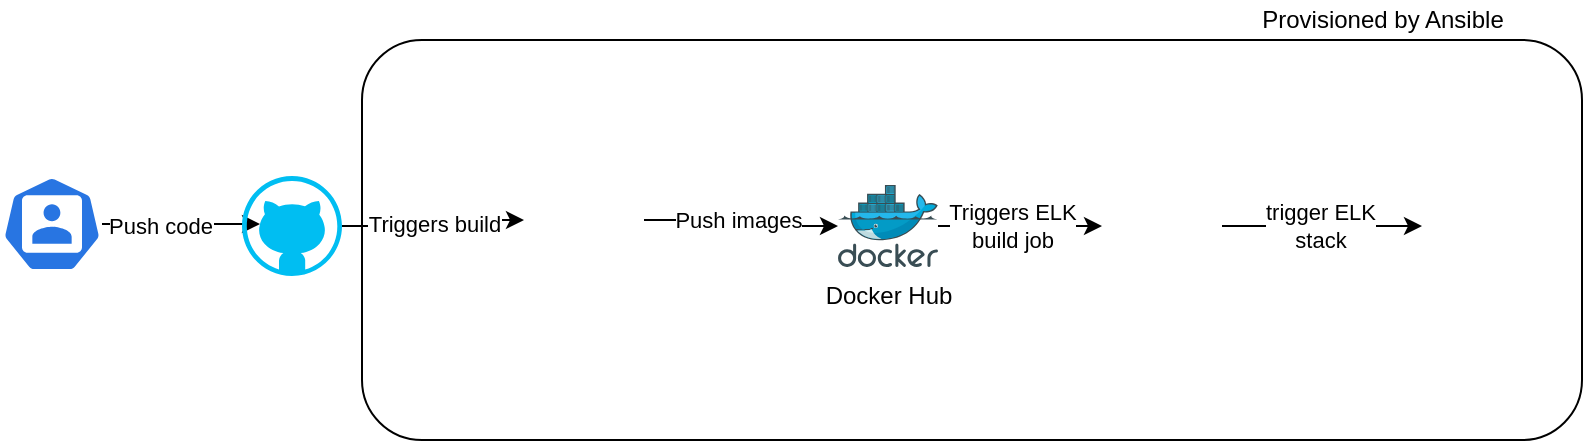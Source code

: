 <mxfile version="14.9.8" type="github">
  <diagram id="Siw_TYlSQqhXZrjCrece" name="Page-1">
    <mxGraphModel dx="1426" dy="794" grid="1" gridSize="10" guides="1" tooltips="1" connect="1" arrows="1" fold="1" page="1" pageScale="1" pageWidth="827" pageHeight="1169" math="0" shadow="0">
      <root>
        <mxCell id="0" />
        <mxCell id="1" parent="0" />
        <mxCell id="YHX8rzLhsFBbTCI5X96X-23" value="" style="rounded=1;whiteSpace=wrap;html=1;" parent="1" vertex="1">
          <mxGeometry x="210" y="140" width="610" height="200" as="geometry" />
        </mxCell>
        <mxCell id="YHX8rzLhsFBbTCI5X96X-3" style="edgeStyle=orthogonalEdgeStyle;rounded=0;orthogonalLoop=1;jettySize=auto;html=1;entryX=0.18;entryY=0.48;entryDx=0;entryDy=0;entryPerimeter=0;" parent="1" source="YHX8rzLhsFBbTCI5X96X-1" target="YHX8rzLhsFBbTCI5X96X-2" edge="1">
          <mxGeometry relative="1" as="geometry" />
        </mxCell>
        <mxCell id="YHX8rzLhsFBbTCI5X96X-11" value="Push code" style="edgeLabel;html=1;align=center;verticalAlign=middle;resizable=0;points=[];" parent="YHX8rzLhsFBbTCI5X96X-3" vertex="1" connectable="0">
          <mxGeometry x="-0.266" y="-1" relative="1" as="geometry">
            <mxPoint as="offset" />
          </mxGeometry>
        </mxCell>
        <mxCell id="YHX8rzLhsFBbTCI5X96X-1" value="" style="html=1;dashed=0;whitespace=wrap;fillColor=#2875E2;strokeColor=#ffffff;points=[[0.005,0.63,0],[0.1,0.2,0],[0.9,0.2,0],[0.5,0,0],[0.995,0.63,0],[0.72,0.99,0],[0.5,1,0],[0.28,0.99,0]];shape=mxgraph.kubernetes.icon;prIcon=user" parent="1" vertex="1">
          <mxGeometry x="30" y="208" width="50" height="48" as="geometry" />
        </mxCell>
        <mxCell id="YHX8rzLhsFBbTCI5X96X-5" value="Triggers build" style="edgeStyle=orthogonalEdgeStyle;rounded=0;orthogonalLoop=1;jettySize=auto;html=1;entryX=0;entryY=0.5;entryDx=0;entryDy=0;" parent="1" source="YHX8rzLhsFBbTCI5X96X-2" target="YHX8rzLhsFBbTCI5X96X-4" edge="1">
          <mxGeometry relative="1" as="geometry">
            <mxPoint x="330" y="233" as="targetPoint" />
          </mxGeometry>
        </mxCell>
        <mxCell id="YHX8rzLhsFBbTCI5X96X-2" value="" style="verticalLabelPosition=bottom;html=1;verticalAlign=top;align=center;strokeColor=none;fillColor=#00BEF2;shape=mxgraph.azure.github_code;pointerEvents=1;" parent="1" vertex="1">
          <mxGeometry x="150" y="208" width="50" height="50" as="geometry" />
        </mxCell>
        <mxCell id="YHX8rzLhsFBbTCI5X96X-10" style="edgeStyle=orthogonalEdgeStyle;rounded=0;orthogonalLoop=1;jettySize=auto;html=1;" parent="1" source="YHX8rzLhsFBbTCI5X96X-4" target="YHX8rzLhsFBbTCI5X96X-8" edge="1">
          <mxGeometry relative="1" as="geometry" />
        </mxCell>
        <mxCell id="YHX8rzLhsFBbTCI5X96X-12" value="Push images" style="edgeLabel;html=1;align=center;verticalAlign=middle;resizable=0;points=[];" parent="YHX8rzLhsFBbTCI5X96X-10" vertex="1" connectable="0">
          <mxGeometry x="-0.255" y="-1" relative="1" as="geometry">
            <mxPoint x="9" y="-1" as="offset" />
          </mxGeometry>
        </mxCell>
        <mxCell id="YHX8rzLhsFBbTCI5X96X-4" value="" style="shape=image;html=1;verticalAlign=top;verticalLabelPosition=bottom;labelBackgroundColor=#ffffff;imageAspect=0;aspect=fixed;image=https://cdn4.iconfinder.com/data/icons/logos-brands-5/24/jenkins-128.png" parent="1" vertex="1">
          <mxGeometry x="291" y="200" width="60" height="60" as="geometry" />
        </mxCell>
        <mxCell id="YHX8rzLhsFBbTCI5X96X-13" style="edgeStyle=orthogonalEdgeStyle;rounded=0;orthogonalLoop=1;jettySize=auto;html=1;" parent="1" source="YHX8rzLhsFBbTCI5X96X-8" target="YHX8rzLhsFBbTCI5X96X-14" edge="1">
          <mxGeometry relative="1" as="geometry">
            <mxPoint x="590" y="232" as="targetPoint" />
            <Array as="points">
              <mxPoint x="520" y="233" />
              <mxPoint x="520" y="233" />
            </Array>
          </mxGeometry>
        </mxCell>
        <mxCell id="YHX8rzLhsFBbTCI5X96X-17" value="Triggers ELK&lt;br&gt;build job" style="edgeLabel;html=1;align=center;verticalAlign=middle;resizable=0;points=[];" parent="YHX8rzLhsFBbTCI5X96X-13" vertex="1" connectable="0">
          <mxGeometry x="-0.114" relative="1" as="geometry">
            <mxPoint as="offset" />
          </mxGeometry>
        </mxCell>
        <mxCell id="YHX8rzLhsFBbTCI5X96X-8" value="Docker Hub" style="aspect=fixed;html=1;points=[];align=center;image;fontSize=12;image=img/lib/mscae/Docker.svg;" parent="1" vertex="1">
          <mxGeometry x="448" y="212.5" width="50" height="41" as="geometry" />
        </mxCell>
        <mxCell id="YHX8rzLhsFBbTCI5X96X-19" value="trigger ELK &lt;br&gt;stack" style="edgeStyle=orthogonalEdgeStyle;rounded=0;orthogonalLoop=1;jettySize=auto;html=1;" parent="1" source="YHX8rzLhsFBbTCI5X96X-14" target="YHX8rzLhsFBbTCI5X96X-18" edge="1">
          <mxGeometry x="-0.017" relative="1" as="geometry">
            <mxPoint x="720" y="233" as="targetPoint" />
            <mxPoint as="offset" />
          </mxGeometry>
        </mxCell>
        <mxCell id="YHX8rzLhsFBbTCI5X96X-14" value="" style="shape=image;html=1;verticalAlign=top;verticalLabelPosition=bottom;labelBackgroundColor=#ffffff;imageAspect=0;aspect=fixed;image=https://cdn4.iconfinder.com/data/icons/logos-brands-5/24/jenkins-128.png" parent="1" vertex="1">
          <mxGeometry x="580" y="203" width="60" height="60" as="geometry" />
        </mxCell>
        <mxCell id="YHX8rzLhsFBbTCI5X96X-18" value="" style="shape=image;html=1;verticalAlign=top;verticalLabelPosition=bottom;labelBackgroundColor=#ffffff;imageAspect=0;aspect=fixed;image=https://cdn4.iconfinder.com/data/icons/logos-brands-5/24/elasticsearch-128.png" parent="1" vertex="1">
          <mxGeometry x="740" y="197" width="72" height="72" as="geometry" />
        </mxCell>
        <mxCell id="YHX8rzLhsFBbTCI5X96X-24" value="Provisioned by Ansible" style="text;html=1;align=center;verticalAlign=middle;resizable=0;points=[];autosize=1;strokeColor=none;" parent="1" vertex="1">
          <mxGeometry x="650" y="120" width="140" height="20" as="geometry" />
        </mxCell>
      </root>
    </mxGraphModel>
  </diagram>
</mxfile>
